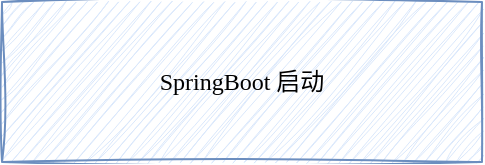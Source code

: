 <mxfile version="22.1.16" type="github">
  <diagram name="第 1 页" id="2NM3pG06Syi05EQ67x8T">
    <mxGraphModel dx="1434" dy="738" grid="1" gridSize="10" guides="1" tooltips="1" connect="1" arrows="1" fold="1" page="1" pageScale="1" pageWidth="827" pageHeight="1169" math="0" shadow="0">
      <root>
        <mxCell id="0" />
        <mxCell id="1" parent="0" />
        <mxCell id="l3DhTuB6LEZ1pnaPgUoo-1" value="&lt;font face=&quot;Comic Sans MS&quot;&gt;SpringBoot 启动&lt;/font&gt;" style="rounded=0;whiteSpace=wrap;html=1;glass=0;sketch=1;curveFitting=1;jiggle=2;fillColor=#dae8fc;strokeColor=#6c8ebf;" vertex="1" parent="1">
          <mxGeometry x="160" y="120" width="240" height="80" as="geometry" />
        </mxCell>
      </root>
    </mxGraphModel>
  </diagram>
</mxfile>
